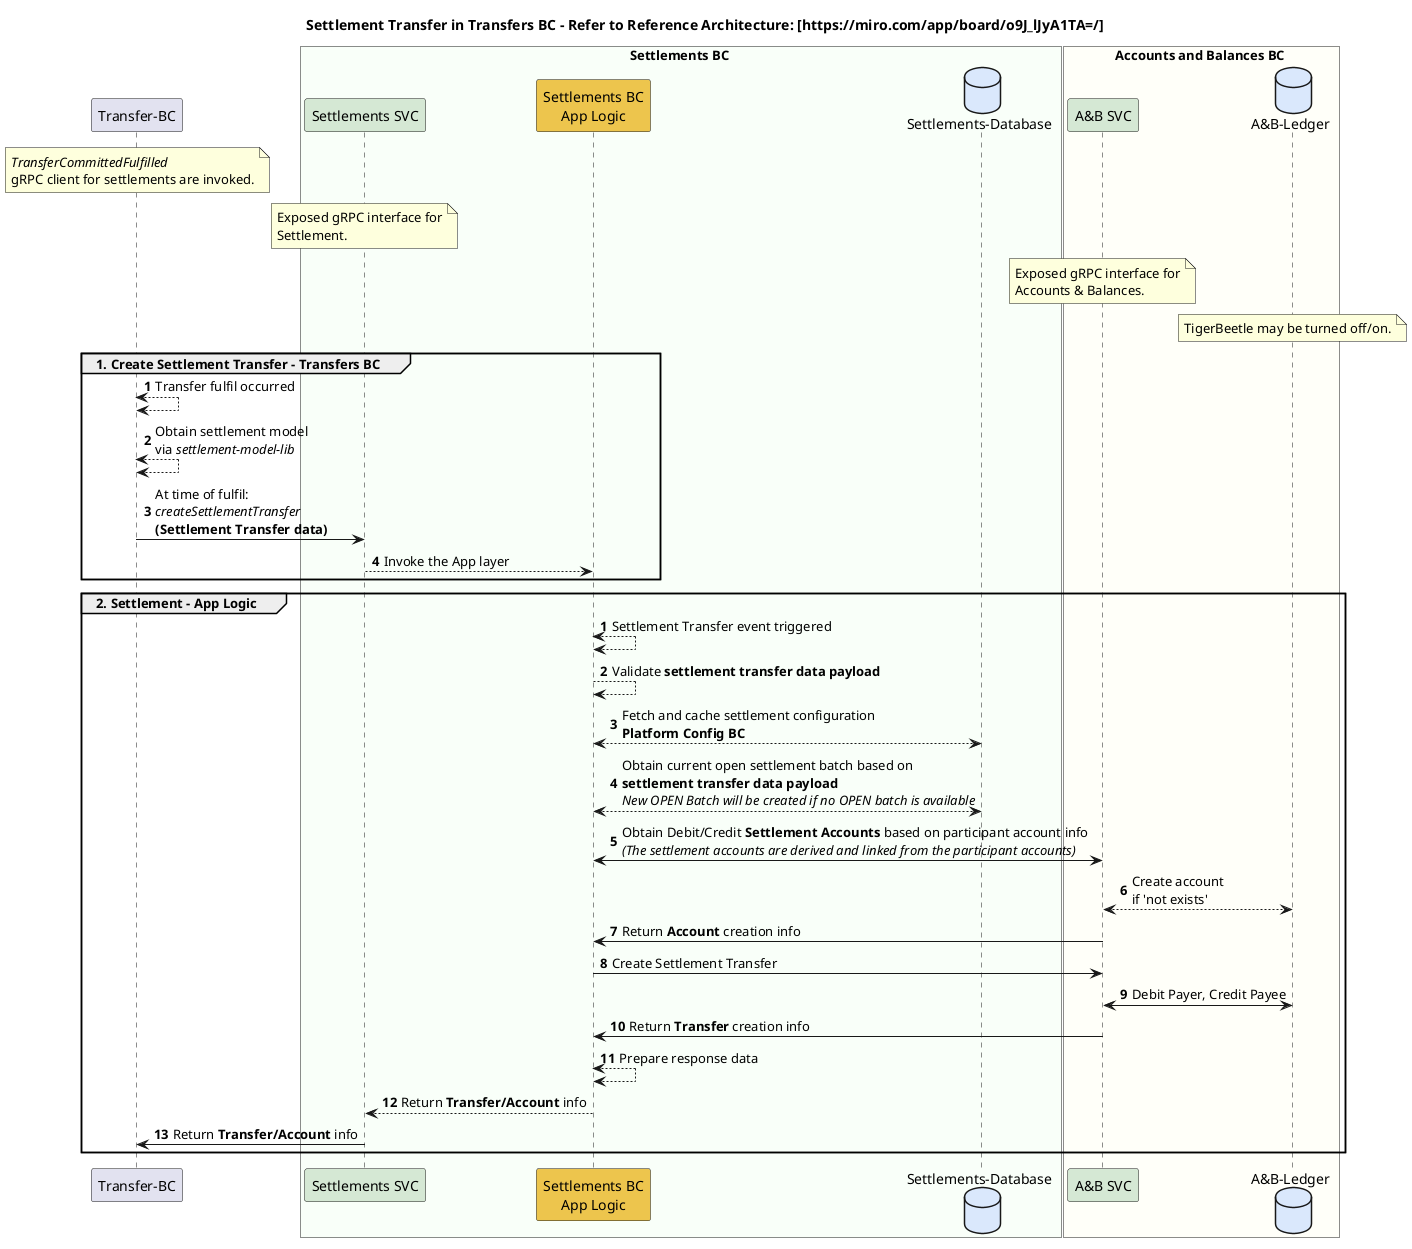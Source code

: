 @startuml

title Settlement Transfer in Transfers BC - Refer to Reference Architecture: [https://miro.com/app/board/o9J_lJyA1TA=/]

participant "Transfer-BC" as ext_transfers_bc
note over ext_transfers_bc
    //TransferCommittedFulfilled//
    gRPC client for settlements are invoked.
end note

box Settlements BC #F9FFF9
	participant "Settlements SVC" as sbc_grpc #D5E8D4
    note over sbc_grpc
        Exposed gRPC interface for
        Settlement.
    end note
	participant "Settlements BC\nApp Logic" as sbc_app_logic #EDC54D
	database "Settlements-Database" as sbc_db #DAE8FC
end box

box Accounts and Balances BC #FFFFF9
    participant "A&B SVC" as abbc_grpc #D5E8D4
    database "A&B-Ledger" as abbc_tigerbeetle #DAE8FC
    note over abbc_grpc
        Exposed gRPC interface for
        Accounts & Balances.
    end note
    note over abbc_tigerbeetle
        TigerBeetle may be turned off/on.
    end note
end box

group 1. Create Settlement Transfer - Transfers BC
autonumber
    ext_transfers_bc <--> ext_transfers_bc : Transfer fulfil occurred
    ext_transfers_bc <--> ext_transfers_bc : Obtain settlement model\nvia //settlement-model-lib//
    ext_transfers_bc -> sbc_grpc : At time of fulfil:\n//createSettlementTransfer// \n**(Settlement Transfer data)**
    sbc_grpc --> sbc_app_logic : Invoke the App layer
end

group 2. Settlement - App Logic
autonumber
    sbc_app_logic <--> sbc_app_logic: Settlement Transfer event triggered
    sbc_app_logic --> sbc_app_logic : Validate **settlement transfer data payload**
    sbc_app_logic <--> sbc_db : Fetch and cache settlement configuration\n**Platform Config BC**
    sbc_app_logic <--> sbc_db : Obtain current open settlement batch based on \n**settlement transfer data payload**\n//New OPEN Batch will be created if no OPEN batch is available//
    sbc_app_logic <-> abbc_grpc : Obtain Debit/Credit **Settlement Accounts** based on participant account info\n//(The settlement accounts are derived and linked from the participant accounts)//
    abbc_grpc <--> abbc_tigerbeetle : Create account \nif 'not exists'
    abbc_grpc -> sbc_app_logic : Return **Account** creation info
    sbc_app_logic -> abbc_grpc: Create Settlement Transfer
    abbc_grpc <-> abbc_tigerbeetle: Debit Payer, Credit Payee
    abbc_grpc -> sbc_app_logic : Return **Transfer** creation info
    sbc_app_logic <--> sbc_app_logic: Prepare response data
    sbc_app_logic --> sbc_grpc: Return **Transfer/Account** info
    sbc_grpc -> ext_transfers_bc: Return **Transfer/Account** info
end

@enduml

